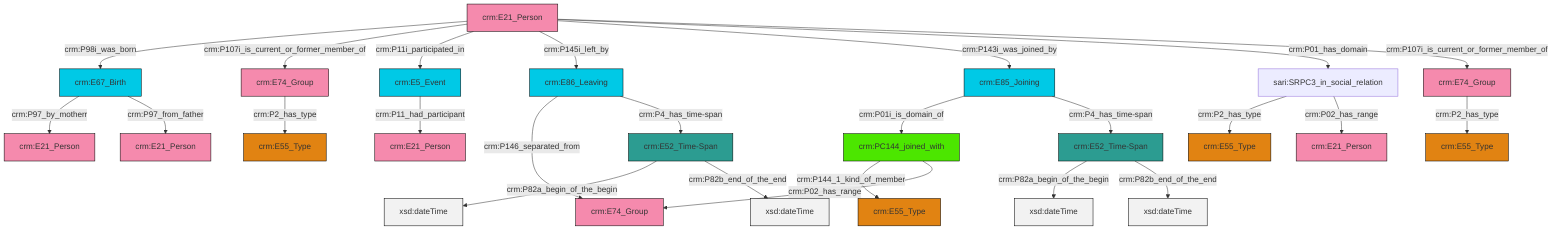 graph TD
classDef Literal fill:#f2f2f2,stroke:#000000;
classDef CRM_Entity fill:#FFFFFF,stroke:#000000;
classDef Temporal_Entity fill:#00C9E6, stroke:#000000;
classDef Type fill:#E18312, stroke:#000000;
classDef Time-Span fill:#2C9C91, stroke:#000000;
classDef Appellation fill:#FFEB7F, stroke:#000000;
classDef Place fill:#008836, stroke:#000000;
classDef Persistent_Item fill:#B266B2, stroke:#000000;
classDef Conceptual_Object fill:#FFD700, stroke:#000000;
classDef Physical_Thing fill:#D2B48C, stroke:#000000;
classDef Actor fill:#f58aad, stroke:#000000;
classDef PC_Classes fill:#4ce600, stroke:#000000;
classDef Multi fill:#cccccc,stroke:#000000;

0["crm:E86_Leaving"]:::Temporal_Entity -->|crm:P146_separated_from| 1["crm:E74_Group"]:::Actor
2["crm:E74_Group"]:::Actor -->|crm:P2_has_type| 3["crm:E55_Type"]:::Type
4["crm:E21_Person"]:::Actor -->|crm:P98i_was_born| 5["crm:E67_Birth"]:::Temporal_Entity
5["crm:E67_Birth"]:::Temporal_Entity -->|crm:P97_by_motherr| 9["crm:E21_Person"]:::Actor
4["crm:E21_Person"]:::Actor -->|crm:P107i_is_current_or_former_member_of| 2["crm:E74_Group"]:::Actor
4["crm:E21_Person"]:::Actor -->|crm:P11i_participated_in| 10["crm:E5_Event"]:::Temporal_Entity
4["crm:E21_Person"]:::Actor -->|crm:P145i_left_by| 0["crm:E86_Leaving"]:::Temporal_Entity
0["crm:E86_Leaving"]:::Temporal_Entity -->|crm:P4_has_time-span| 15["crm:E52_Time-Span"]:::Time-Span
15["crm:E52_Time-Span"]:::Time-Span -->|crm:P82a_begin_of_the_begin| 17[xsd:dateTime]:::Literal
15["crm:E52_Time-Span"]:::Time-Span -->|crm:P82b_end_of_the_end| 20[xsd:dateTime]:::Literal
21["sari:SRPC3_in_social_relation"]:::Default -->|crm:P2_has_type| 7["crm:E55_Type"]:::Type
5["crm:E67_Birth"]:::Temporal_Entity -->|crm:P97_from_father| 27["crm:E21_Person"]:::Actor
29["crm:PC144_joined_with"]:::PC_Classes -->|crm:P144_1_kind_of_member| 13["crm:E55_Type"]:::Type
4["crm:E21_Person"]:::Actor -->|crm:P143i_was_joined_by| 32["crm:E85_Joining"]:::Temporal_Entity
29["crm:PC144_joined_with"]:::PC_Classes -->|crm:P02_has_range| 1["crm:E74_Group"]:::Actor
4["crm:E21_Person"]:::Actor -->|crm:P01_has_domain| 21["sari:SRPC3_in_social_relation"]:::Default
36["crm:E52_Time-Span"]:::Time-Span -->|crm:P82a_begin_of_the_begin| 37[xsd:dateTime]:::Literal
21["sari:SRPC3_in_social_relation"]:::Default -->|crm:P02_has_range| 11["crm:E21_Person"]:::Actor
4["crm:E21_Person"]:::Actor -->|crm:P107i_is_current_or_former_member_of| 30["crm:E74_Group"]:::Actor
30["crm:E74_Group"]:::Actor -->|crm:P2_has_type| 39["crm:E55_Type"]:::Type
32["crm:E85_Joining"]:::Temporal_Entity -->|crm:P01i_is_domain_of| 29["crm:PC144_joined_with"]:::PC_Classes
36["crm:E52_Time-Span"]:::Time-Span -->|crm:P82b_end_of_the_end| 40[xsd:dateTime]:::Literal
10["crm:E5_Event"]:::Temporal_Entity -->|crm:P11_had_participant| 18["crm:E21_Person"]:::Actor
32["crm:E85_Joining"]:::Temporal_Entity -->|crm:P4_has_time-span| 36["crm:E52_Time-Span"]:::Time-Span